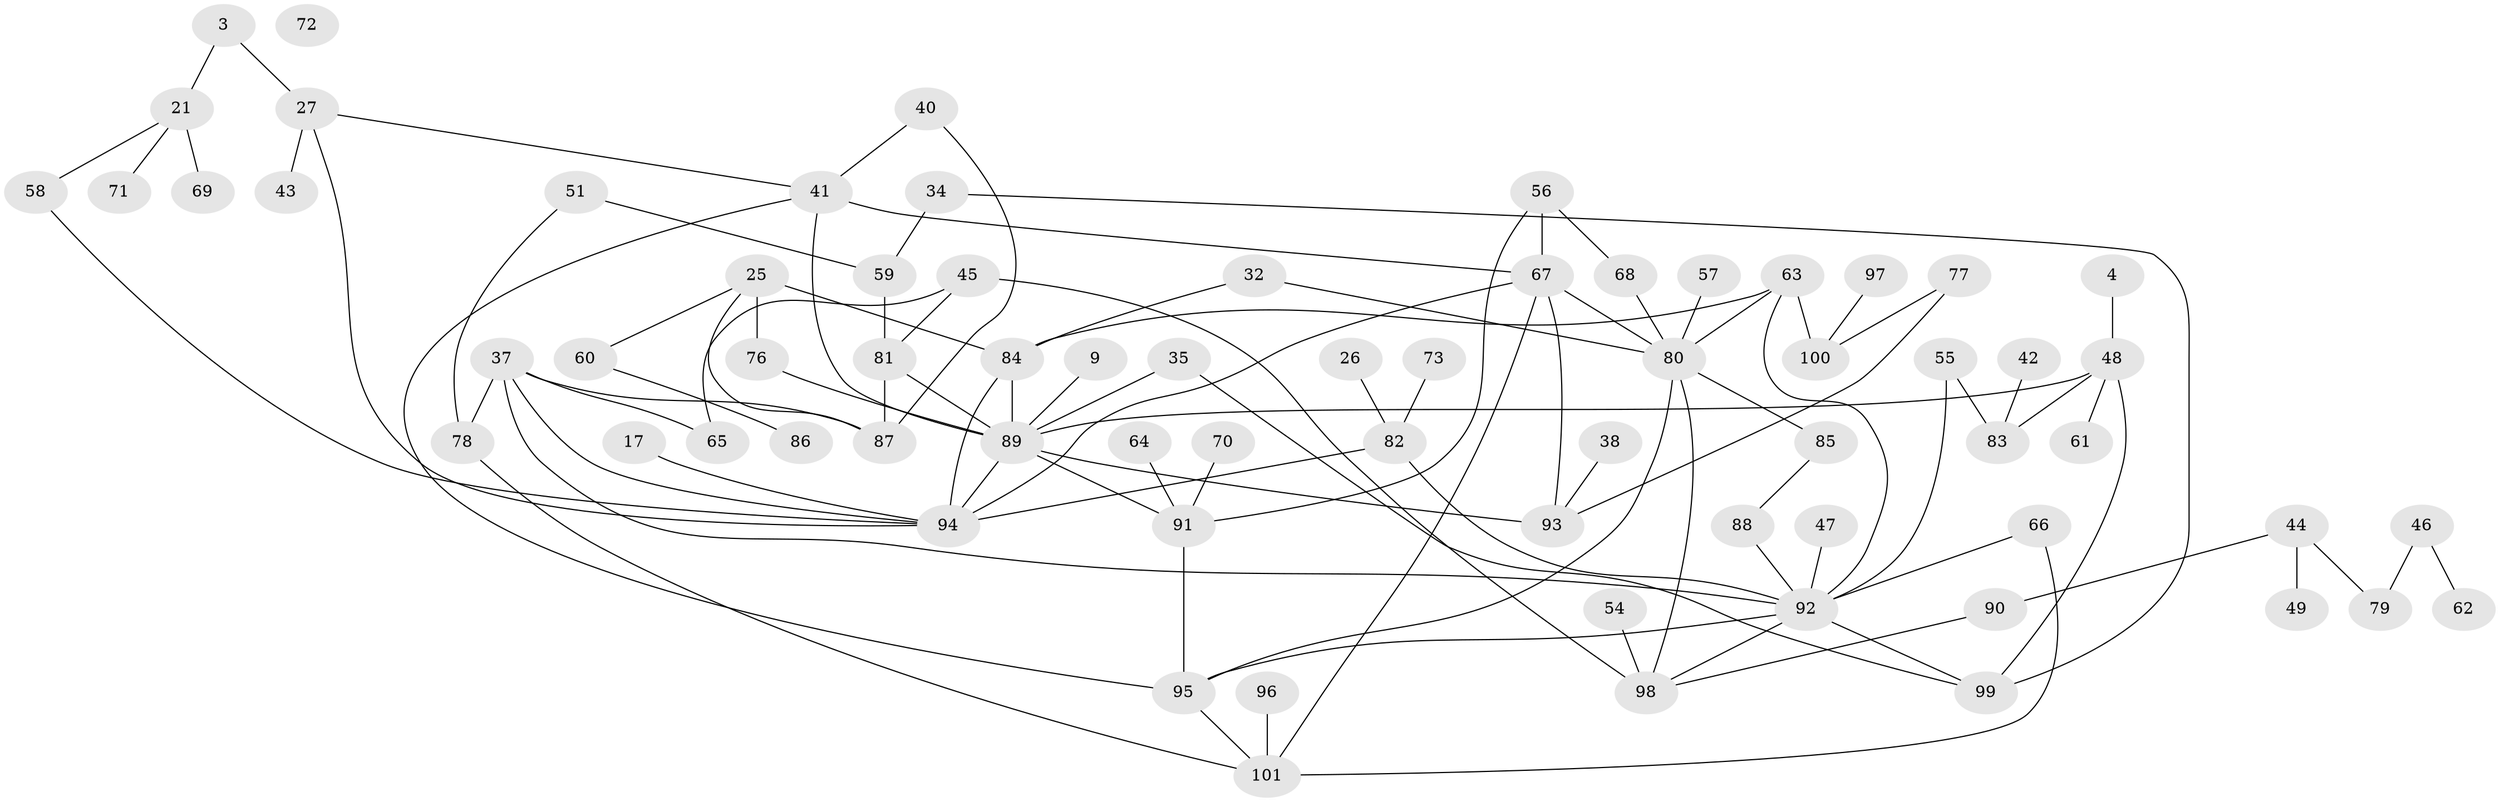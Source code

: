 // original degree distribution, {2: 0.2871287128712871, 1: 0.2376237623762376, 3: 0.15841584158415842, 4: 0.18811881188118812, 5: 0.06930693069306931, 6: 0.0297029702970297, 0: 0.009900990099009901, 8: 0.009900990099009901, 7: 0.009900990099009901}
// Generated by graph-tools (version 1.1) at 2025/43/03/04/25 21:43:07]
// undirected, 70 vertices, 99 edges
graph export_dot {
graph [start="1"]
  node [color=gray90,style=filled];
  3;
  4;
  9;
  17;
  21;
  25;
  26;
  27;
  32;
  34 [super="+33"];
  35;
  37 [super="+1+12"];
  38;
  40;
  41 [super="+10+18"];
  42;
  43;
  44;
  45 [super="+28"];
  46;
  47;
  48 [super="+29"];
  49;
  51;
  54;
  55;
  56 [super="+13"];
  57;
  58;
  59 [super="+15"];
  60;
  61;
  62;
  63;
  64;
  65;
  66;
  67 [super="+8+52"];
  68;
  69;
  70;
  71;
  72;
  73;
  76;
  77;
  78 [super="+5"];
  79;
  80 [super="+36"];
  81 [super="+16"];
  82 [super="+24"];
  83;
  84 [super="+75"];
  85;
  86;
  87;
  88;
  89 [super="+6+22+50"];
  90 [super="+20"];
  91 [super="+39"];
  92 [super="+53+11+19+31+30"];
  93;
  94 [super="+74"];
  95;
  96;
  97;
  98;
  99;
  100;
  101 [super="+7"];
  3 -- 21;
  3 -- 27;
  4 -- 48;
  9 -- 89;
  17 -- 94;
  21 -- 58;
  21 -- 69;
  21 -- 71;
  25 -- 60;
  25 -- 76;
  25 -- 84 [weight=2];
  25 -- 87;
  26 -- 82;
  27 -- 41;
  27 -- 43;
  27 -- 94;
  32 -- 80;
  32 -- 84;
  34 -- 59;
  34 -- 99;
  35 -- 89;
  35 -- 99;
  37 -- 65;
  37 -- 87;
  37 -- 94;
  37 -- 78;
  37 -- 92;
  38 -- 93;
  40 -- 87;
  40 -- 41;
  41 -- 67;
  41 -- 95;
  41 -- 89;
  42 -- 83;
  44 -- 49;
  44 -- 79;
  44 -- 90;
  45 -- 98 [weight=2];
  45 -- 81;
  45 -- 65;
  46 -- 62;
  46 -- 79;
  47 -- 92;
  48 -- 99;
  48 -- 83;
  48 -- 89;
  48 -- 61;
  51 -- 59;
  51 -- 78;
  54 -- 98;
  55 -- 83;
  55 -- 92;
  56 -- 68;
  56 -- 91;
  56 -- 67;
  57 -- 80;
  58 -- 94;
  59 -- 81 [weight=2];
  60 -- 86;
  63 -- 80;
  63 -- 100;
  63 -- 84;
  63 -- 92;
  64 -- 91;
  66 -- 101;
  66 -- 92;
  67 -- 80 [weight=2];
  67 -- 93;
  67 -- 94;
  67 -- 101;
  68 -- 80;
  70 -- 91;
  73 -- 82;
  76 -- 89;
  77 -- 93;
  77 -- 100;
  78 -- 101;
  80 -- 95;
  80 -- 98;
  80 -- 85;
  81 -- 87 [weight=2];
  81 -- 89 [weight=2];
  82 -- 92;
  82 -- 94 [weight=2];
  84 -- 94;
  84 -- 89;
  85 -- 88;
  88 -- 92;
  89 -- 94;
  89 -- 91;
  89 -- 93;
  90 -- 98;
  91 -- 95;
  92 -- 95;
  92 -- 99;
  92 -- 98;
  95 -- 101;
  96 -- 101;
  97 -- 100;
}
